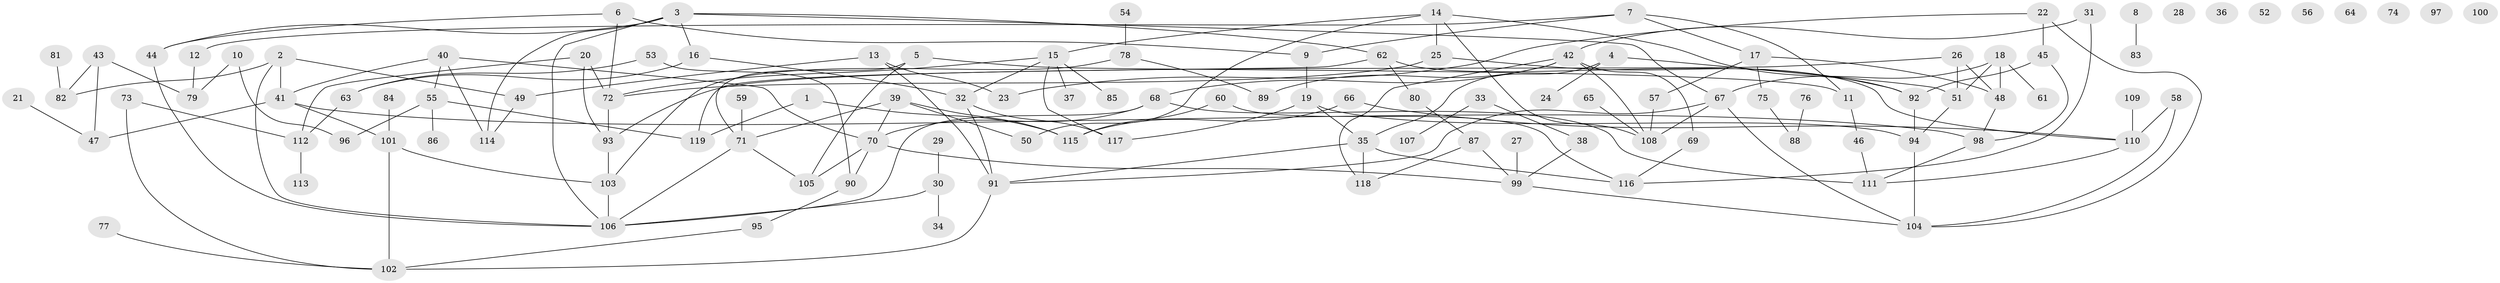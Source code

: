 // coarse degree distribution, {3: 0.09433962264150944, 7: 0.03773584905660377, 10: 0.018867924528301886, 6: 0.018867924528301886, 4: 0.16981132075471697, 5: 0.07547169811320754, 11: 0.018867924528301886, 0: 0.16981132075471697, 2: 0.11320754716981132, 9: 0.03773584905660377, 8: 0.05660377358490566, 1: 0.16981132075471697, 15: 0.018867924528301886}
// Generated by graph-tools (version 1.1) at 2025/16/03/04/25 18:16:30]
// undirected, 119 vertices, 166 edges
graph export_dot {
graph [start="1"]
  node [color=gray90,style=filled];
  1;
  2;
  3;
  4;
  5;
  6;
  7;
  8;
  9;
  10;
  11;
  12;
  13;
  14;
  15;
  16;
  17;
  18;
  19;
  20;
  21;
  22;
  23;
  24;
  25;
  26;
  27;
  28;
  29;
  30;
  31;
  32;
  33;
  34;
  35;
  36;
  37;
  38;
  39;
  40;
  41;
  42;
  43;
  44;
  45;
  46;
  47;
  48;
  49;
  50;
  51;
  52;
  53;
  54;
  55;
  56;
  57;
  58;
  59;
  60;
  61;
  62;
  63;
  64;
  65;
  66;
  67;
  68;
  69;
  70;
  71;
  72;
  73;
  74;
  75;
  76;
  77;
  78;
  79;
  80;
  81;
  82;
  83;
  84;
  85;
  86;
  87;
  88;
  89;
  90;
  91;
  92;
  93;
  94;
  95;
  96;
  97;
  98;
  99;
  100;
  101;
  102;
  103;
  104;
  105;
  106;
  107;
  108;
  109;
  110;
  111;
  112;
  113;
  114;
  115;
  116;
  117;
  118;
  119;
  1 -- 115;
  1 -- 119;
  2 -- 41;
  2 -- 49;
  2 -- 82;
  2 -- 106;
  3 -- 16;
  3 -- 44;
  3 -- 62;
  3 -- 67;
  3 -- 106;
  3 -- 114;
  4 -- 24;
  4 -- 35;
  4 -- 51;
  5 -- 11;
  5 -- 71;
  5 -- 105;
  6 -- 9;
  6 -- 44;
  6 -- 72;
  7 -- 9;
  7 -- 11;
  7 -- 12;
  7 -- 17;
  8 -- 83;
  9 -- 19;
  10 -- 79;
  10 -- 96;
  11 -- 46;
  12 -- 79;
  13 -- 23;
  13 -- 49;
  13 -- 91;
  14 -- 15;
  14 -- 25;
  14 -- 50;
  14 -- 92;
  14 -- 108;
  15 -- 32;
  15 -- 37;
  15 -- 72;
  15 -- 85;
  15 -- 117;
  16 -- 32;
  16 -- 63;
  17 -- 48;
  17 -- 57;
  17 -- 75;
  18 -- 48;
  18 -- 51;
  18 -- 61;
  18 -- 67;
  19 -- 35;
  19 -- 94;
  19 -- 117;
  20 -- 72;
  20 -- 93;
  20 -- 112;
  21 -- 47;
  22 -- 23;
  22 -- 45;
  22 -- 104;
  25 -- 72;
  25 -- 92;
  26 -- 48;
  26 -- 51;
  26 -- 93;
  27 -- 99;
  29 -- 30;
  30 -- 34;
  30 -- 106;
  31 -- 42;
  31 -- 116;
  32 -- 91;
  32 -- 117;
  33 -- 38;
  33 -- 107;
  35 -- 91;
  35 -- 116;
  35 -- 118;
  38 -- 99;
  39 -- 50;
  39 -- 70;
  39 -- 71;
  39 -- 115;
  40 -- 41;
  40 -- 55;
  40 -- 70;
  40 -- 114;
  41 -- 47;
  41 -- 98;
  41 -- 101;
  42 -- 68;
  42 -- 69;
  42 -- 89;
  42 -- 108;
  42 -- 118;
  43 -- 47;
  43 -- 79;
  43 -- 82;
  44 -- 106;
  45 -- 92;
  45 -- 98;
  46 -- 111;
  48 -- 98;
  49 -- 114;
  51 -- 94;
  53 -- 63;
  53 -- 90;
  54 -- 78;
  55 -- 86;
  55 -- 96;
  55 -- 119;
  57 -- 108;
  58 -- 104;
  58 -- 110;
  59 -- 71;
  60 -- 115;
  60 -- 116;
  62 -- 80;
  62 -- 110;
  62 -- 119;
  63 -- 112;
  65 -- 108;
  66 -- 110;
  66 -- 115;
  67 -- 91;
  67 -- 104;
  67 -- 108;
  68 -- 70;
  68 -- 106;
  68 -- 111;
  69 -- 116;
  70 -- 90;
  70 -- 99;
  70 -- 105;
  71 -- 105;
  71 -- 106;
  72 -- 93;
  73 -- 102;
  73 -- 112;
  75 -- 88;
  76 -- 88;
  77 -- 102;
  78 -- 89;
  78 -- 103;
  80 -- 87;
  81 -- 82;
  84 -- 101;
  87 -- 99;
  87 -- 118;
  90 -- 95;
  91 -- 102;
  92 -- 94;
  93 -- 103;
  94 -- 104;
  95 -- 102;
  98 -- 111;
  99 -- 104;
  101 -- 102;
  101 -- 103;
  103 -- 106;
  109 -- 110;
  110 -- 111;
  112 -- 113;
}
